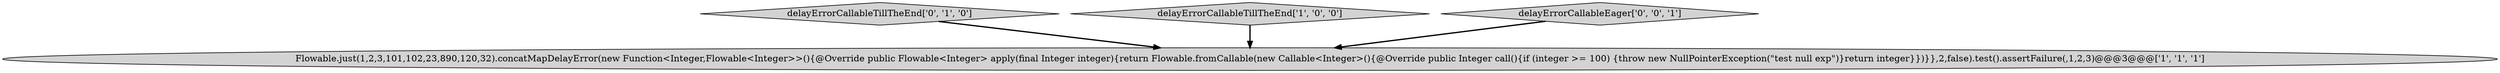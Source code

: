 digraph {
2 [style = filled, label = "delayErrorCallableTillTheEnd['0', '1', '0']", fillcolor = lightgray, shape = diamond image = "AAA0AAABBB2BBB"];
1 [style = filled, label = "delayErrorCallableTillTheEnd['1', '0', '0']", fillcolor = lightgray, shape = diamond image = "AAA0AAABBB1BBB"];
3 [style = filled, label = "delayErrorCallableEager['0', '0', '1']", fillcolor = lightgray, shape = diamond image = "AAA0AAABBB3BBB"];
0 [style = filled, label = "Flowable.just(1,2,3,101,102,23,890,120,32).concatMapDelayError(new Function<Integer,Flowable<Integer>>(){@Override public Flowable<Integer> apply(final Integer integer){return Flowable.fromCallable(new Callable<Integer>(){@Override public Integer call(){if (integer >= 100) {throw new NullPointerException(\"test null exp\")}return integer}})}},2,false).test().assertFailure(,1,2,3)@@@3@@@['1', '1', '1']", fillcolor = lightgray, shape = ellipse image = "AAA0AAABBB1BBB"];
2->0 [style = bold, label=""];
3->0 [style = bold, label=""];
1->0 [style = bold, label=""];
}
